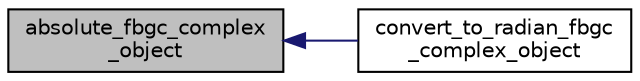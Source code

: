 digraph "absolute_fbgc_complex_object"
{
  edge [fontname="Helvetica",fontsize="10",labelfontname="Helvetica",labelfontsize="10"];
  node [fontname="Helvetica",fontsize="10",shape=record];
  rankdir="LR";
  Node1 [label="absolute_fbgc_complex\l_object",height=0.2,width=0.4,color="black", fillcolor="grey75", style="filled", fontcolor="black"];
  Node1 -> Node2 [dir="back",color="midnightblue",fontsize="10",style="solid",fontname="Helvetica"];
  Node2 [label="convert_to_radian_fbgc\l_complex_object",height=0.2,width=0.4,color="black", fillcolor="white", style="filled",URL="$complex__object_8c.html#af6eed65487ce10b483353b5da59626da"];
}
